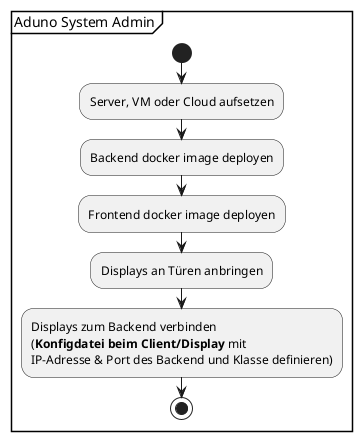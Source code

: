 @startuml
partition "Aduno System Admin" {
    start
    :Server, VM oder Cloud aufsetzen;
    :Backend docker image deployen;
    :Frontend docker image deployen;
    :Displays an Türen anbringen;
    :Displays zum Backend verbinden
    (**Konfigdatei beim Client/Display** mit 
    IP-Adresse & Port des Backend und Klasse definieren);

    stop
}
@enduml